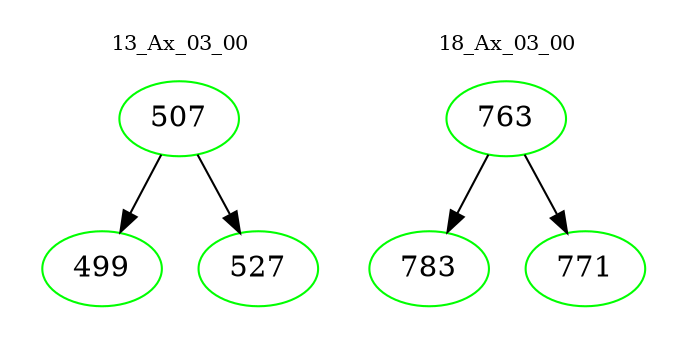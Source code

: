 digraph{
subgraph cluster_0 {
color = white
label = "13_Ax_03_00";
fontsize=10;
T0_507 [label="507", color="green"]
T0_507 -> T0_499 [color="black"]
T0_499 [label="499", color="green"]
T0_507 -> T0_527 [color="black"]
T0_527 [label="527", color="green"]
}
subgraph cluster_1 {
color = white
label = "18_Ax_03_00";
fontsize=10;
T1_763 [label="763", color="green"]
T1_763 -> T1_783 [color="black"]
T1_783 [label="783", color="green"]
T1_763 -> T1_771 [color="black"]
T1_771 [label="771", color="green"]
}
}
